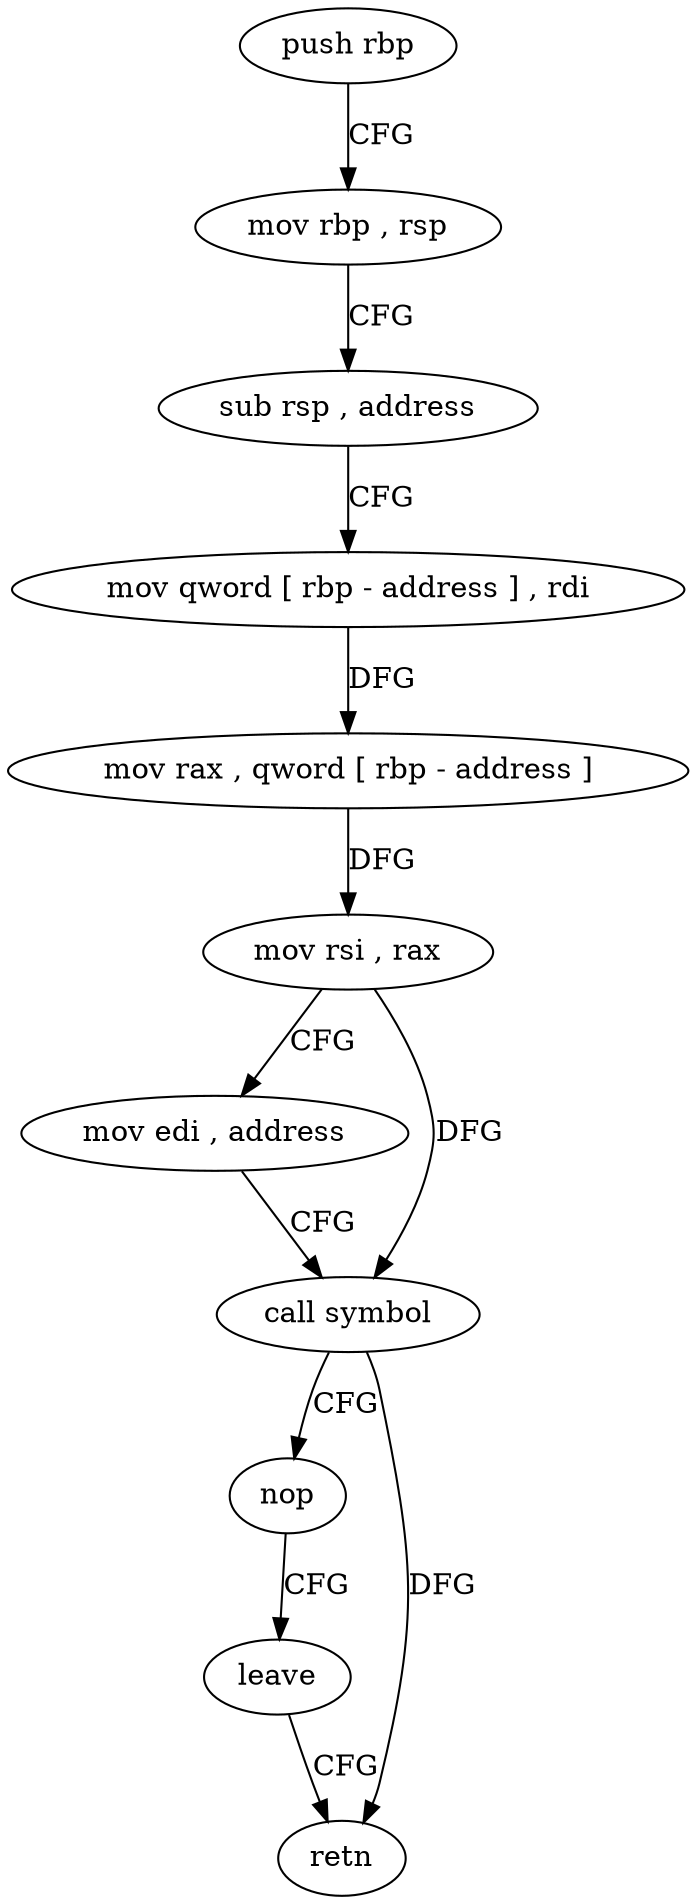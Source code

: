 digraph "func" {
"4495955" [label = "push rbp" ]
"4495956" [label = "mov rbp , rsp" ]
"4495959" [label = "sub rsp , address" ]
"4495963" [label = "mov qword [ rbp - address ] , rdi" ]
"4495967" [label = "mov rax , qword [ rbp - address ]" ]
"4495971" [label = "mov rsi , rax" ]
"4495974" [label = "mov edi , address" ]
"4495979" [label = "call symbol" ]
"4495984" [label = "nop" ]
"4495985" [label = "leave" ]
"4495986" [label = "retn" ]
"4495955" -> "4495956" [ label = "CFG" ]
"4495956" -> "4495959" [ label = "CFG" ]
"4495959" -> "4495963" [ label = "CFG" ]
"4495963" -> "4495967" [ label = "DFG" ]
"4495967" -> "4495971" [ label = "DFG" ]
"4495971" -> "4495974" [ label = "CFG" ]
"4495971" -> "4495979" [ label = "DFG" ]
"4495974" -> "4495979" [ label = "CFG" ]
"4495979" -> "4495984" [ label = "CFG" ]
"4495979" -> "4495986" [ label = "DFG" ]
"4495984" -> "4495985" [ label = "CFG" ]
"4495985" -> "4495986" [ label = "CFG" ]
}
